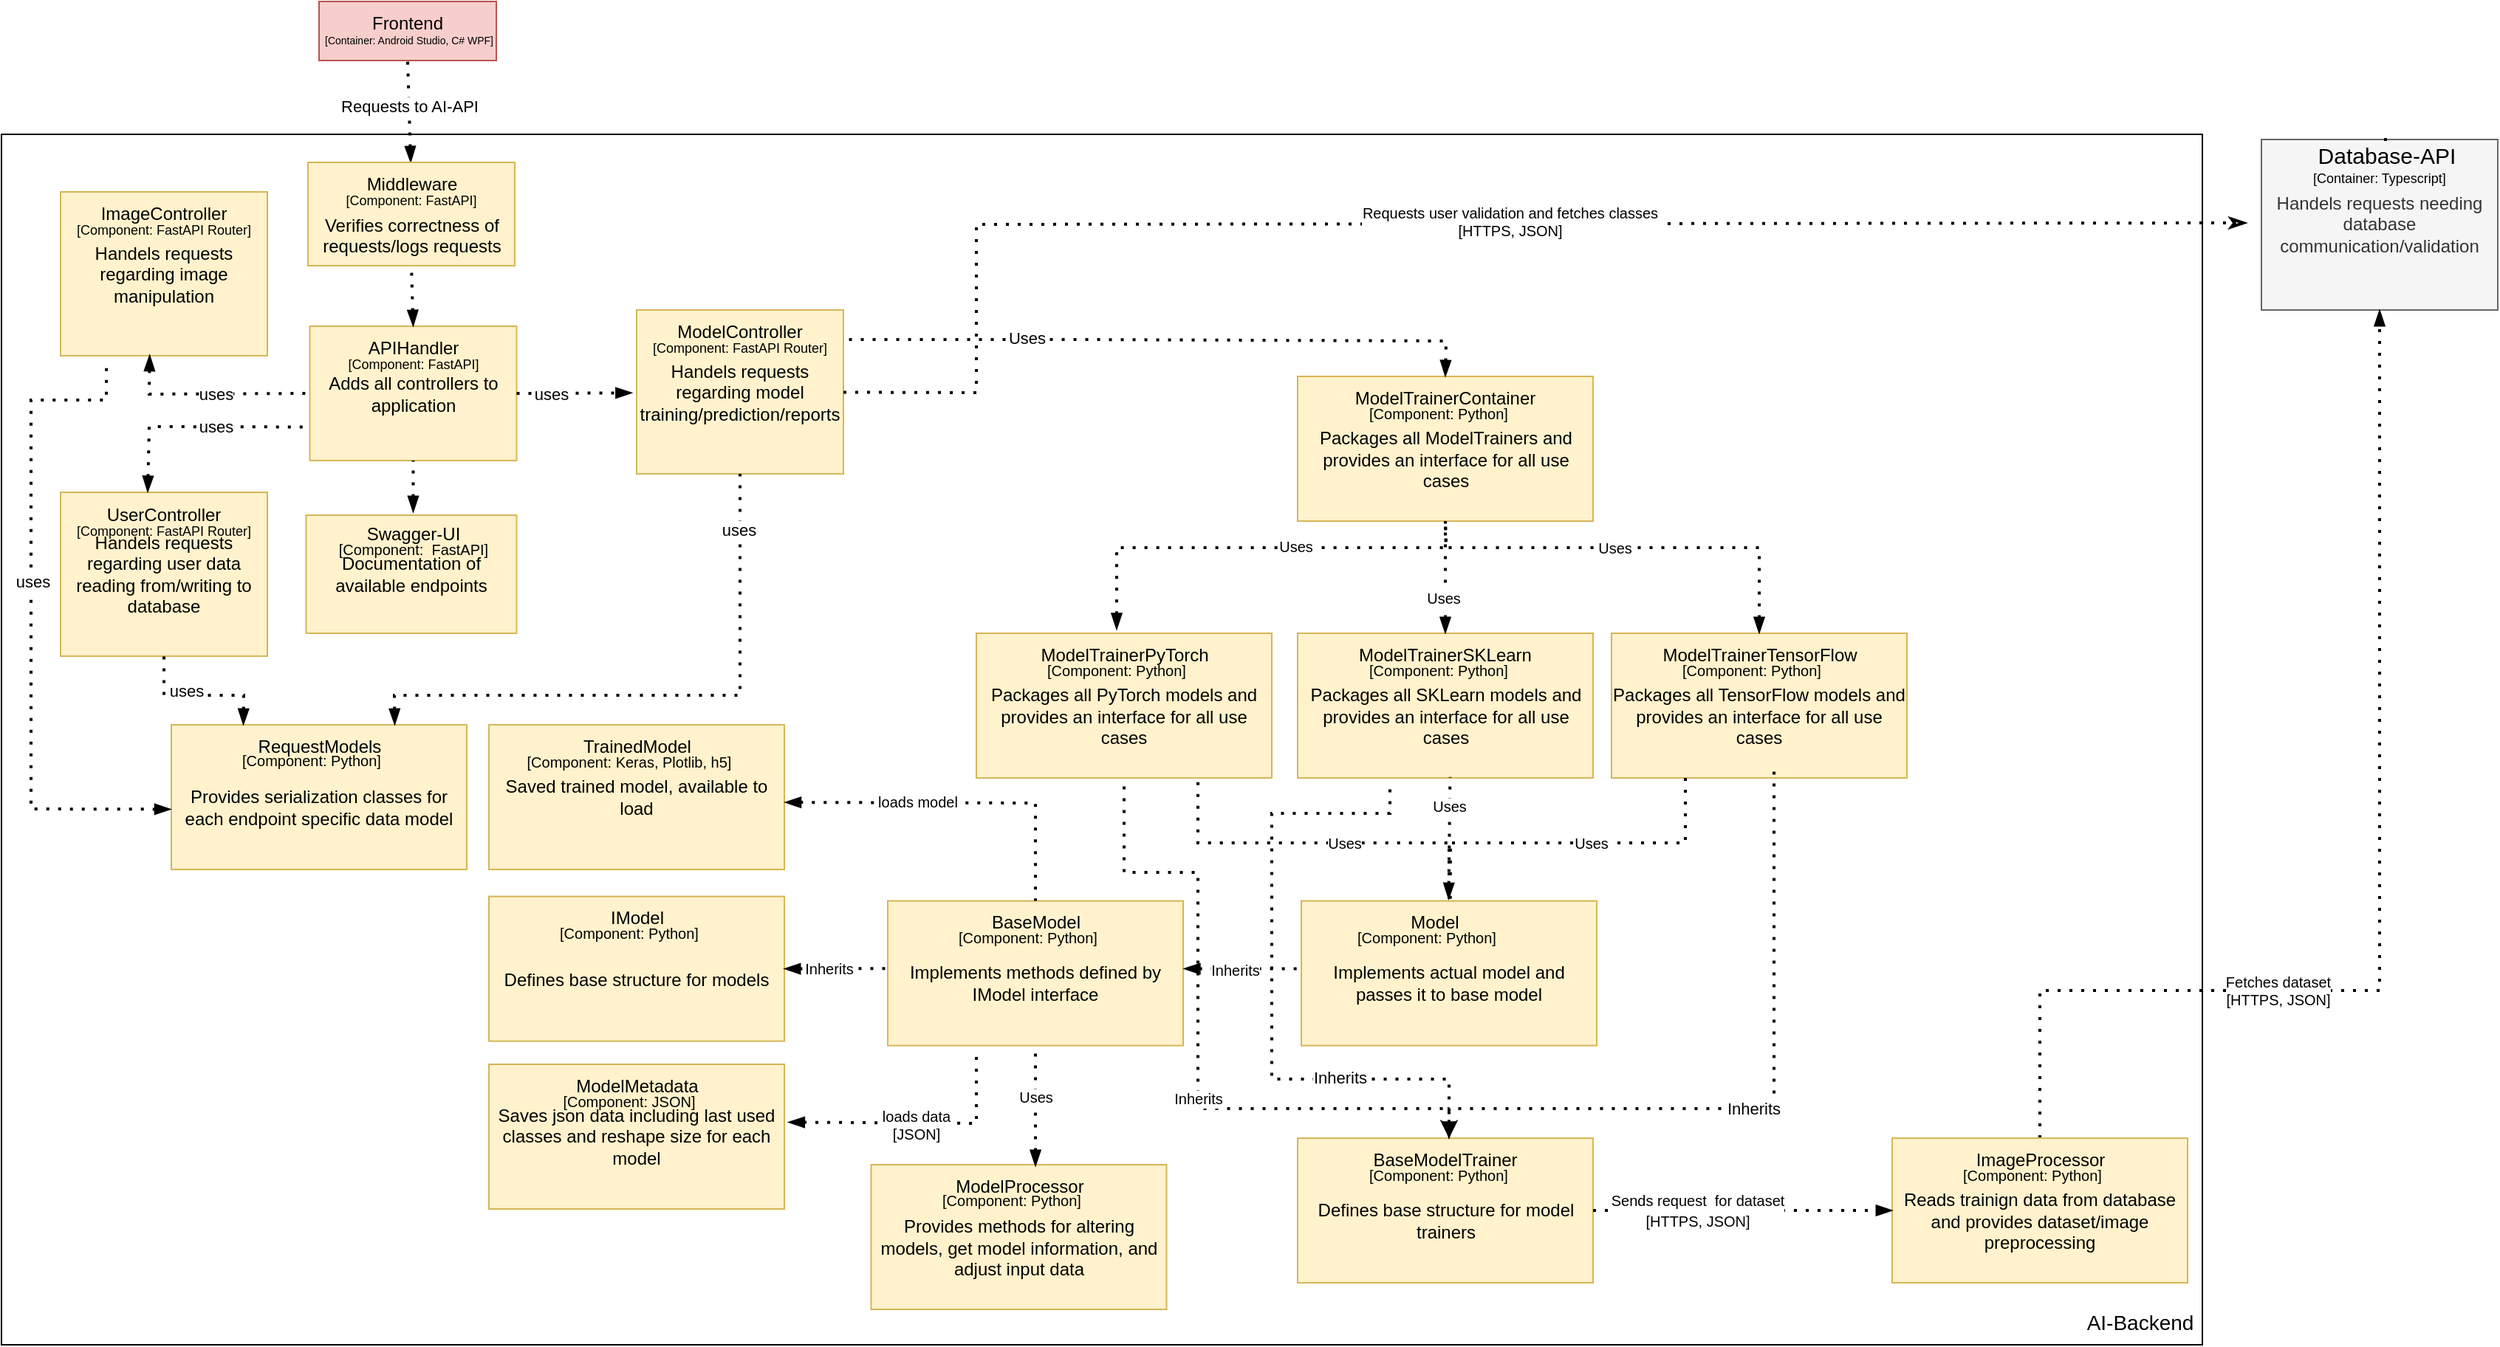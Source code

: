 <mxfile version="15.8.4" type="device"><diagram name="Page-1" id="r2_2YA5K_IkCOgmWWGXc"><mxGraphModel dx="2426" dy="1486" grid="1" gridSize="10" guides="1" tooltips="1" connect="1" arrows="1" fold="1" page="1" pageScale="1" pageWidth="1169" pageHeight="827" math="0" shadow="0"><root><mxCell id="0"/><mxCell id="1" parent="0"/><mxCell id="QSA1xeKCVDy9QSCWdvXV-1" value="" style="rounded=0;whiteSpace=wrap;html=1;" parent="1" vertex="1"><mxGeometry x="20" y="140" width="1490" height="820" as="geometry"/></mxCell><mxCell id="QSA1xeKCVDy9QSCWdvXV-5" value="" style="rounded=0;whiteSpace=wrap;html=1;fillColor=#f8cecc;strokeColor=#b85450;" parent="1" vertex="1"><mxGeometry x="235" y="50" width="120" height="40" as="geometry"/></mxCell><mxCell id="QSA1xeKCVDy9QSCWdvXV-6" value="Frontend" style="text;html=1;align=center;verticalAlign=middle;whiteSpace=wrap;rounded=0;" parent="1" vertex="1"><mxGeometry x="255" y="50" width="80" height="30" as="geometry"/></mxCell><mxCell id="QSA1xeKCVDy9QSCWdvXV-7" value="&lt;font style=&quot;font-size: 7px;&quot;&gt;[Container: Android Studio, C# WPF]&lt;/font&gt;" style="text;html=1;align=center;verticalAlign=middle;whiteSpace=wrap;rounded=0;" parent="1" vertex="1"><mxGeometry x="236.25" y="70" width="120" height="10" as="geometry"/></mxCell><mxCell id="QSA1xeKCVDy9QSCWdvXV-8" value="" style="endArrow=none;dashed=1;html=1;dashPattern=1 3;strokeWidth=2;rounded=0;entryX=0.5;entryY=1;entryDx=0;entryDy=0;startArrow=blockThin;startFill=1;" parent="1" source="QSA1xeKCVDy9QSCWdvXV-15" target="QSA1xeKCVDy9QSCWdvXV-5" edge="1"><mxGeometry width="50" height="50" relative="1" as="geometry"><mxPoint x="117.5" y="350" as="sourcePoint"/><mxPoint x="227.5" y="100" as="targetPoint"/></mxGeometry></mxCell><mxCell id="QSA1xeKCVDy9QSCWdvXV-9" value="Requests to AI-API" style="edgeLabel;html=1;align=center;verticalAlign=middle;resizable=0;points=[];" parent="QSA1xeKCVDy9QSCWdvXV-8" vertex="1" connectable="0"><mxGeometry x="0.098" relative="1" as="geometry"><mxPoint as="offset"/></mxGeometry></mxCell><mxCell id="QSA1xeKCVDy9QSCWdvXV-14" value="&lt;div&gt;&lt;br&gt;&lt;/div&gt;&lt;div&gt;&lt;br&gt;&lt;/div&gt;Verifies correctness of requests/logs requests" style="rounded=0;whiteSpace=wrap;html=1;fillColor=#fff2cc;strokeColor=#d6b656;" parent="1" vertex="1"><mxGeometry x="227.5" y="159" width="140" height="70" as="geometry"/></mxCell><mxCell id="QSA1xeKCVDy9QSCWdvXV-15" value="Middleware" style="text;html=1;align=center;verticalAlign=middle;whiteSpace=wrap;rounded=0;" parent="1" vertex="1"><mxGeometry x="257.5" y="159" width="80" height="30" as="geometry"/></mxCell><mxCell id="QSA1xeKCVDy9QSCWdvXV-16" value="&lt;font style=&quot;font-size: 9px;&quot;&gt;[Component: FastAPI]&lt;/font&gt;" style="text;html=1;align=center;verticalAlign=middle;whiteSpace=wrap;rounded=0;" parent="1" vertex="1"><mxGeometry x="225" y="179" width="145" height="10" as="geometry"/></mxCell><mxCell id="QSA1xeKCVDy9QSCWdvXV-18" value="Handels requests regarding model training/prediction/reports" style="rounded=0;whiteSpace=wrap;html=1;fillColor=#fff2cc;strokeColor=#d6b656;" parent="1" vertex="1"><mxGeometry x="450" y="259" width="140" height="111" as="geometry"/></mxCell><mxCell id="QSA1xeKCVDy9QSCWdvXV-19" value="ModelController" style="text;html=1;align=center;verticalAlign=middle;whiteSpace=wrap;rounded=0;" parent="1" vertex="1"><mxGeometry x="470" y="259" width="100" height="30" as="geometry"/></mxCell><mxCell id="QSA1xeKCVDy9QSCWdvXV-20" value="&lt;font style=&quot;font-size: 9px&quot;&gt;[Component: FastAPI Router]&lt;/font&gt;" style="text;html=1;align=center;verticalAlign=middle;whiteSpace=wrap;rounded=0;" parent="1" vertex="1"><mxGeometry x="450" y="279" width="140" height="10" as="geometry"/></mxCell><mxCell id="Sj3StyJWSgLQKbSiBl0F-6" value="&lt;div&gt;&lt;/div&gt;&lt;div&gt;&lt;br&gt;&lt;/div&gt;&lt;div&gt;Packages all ModelTrainers and provides an interface for all use cases&lt;/div&gt;" style="rounded=0;whiteSpace=wrap;html=1;fillColor=#fff2cc;strokeColor=#d6b656;" parent="1" vertex="1"><mxGeometry x="897.5" y="304" width="200" height="98" as="geometry"/></mxCell><mxCell id="Sj3StyJWSgLQKbSiBl0F-7" value="ModelTrainerContainer" style="text;html=1;align=center;verticalAlign=middle;whiteSpace=wrap;rounded=0;" parent="1" vertex="1"><mxGeometry x="946.25" y="304" width="102.5" height="30" as="geometry"/></mxCell><mxCell id="Sj3StyJWSgLQKbSiBl0F-8" value="&lt;font style=&quot;font-size: 10px;&quot;&gt;[Component: Python]&lt;/font&gt;" style="text;html=1;align=center;verticalAlign=middle;whiteSpace=wrap;rounded=0;" parent="1" vertex="1"><mxGeometry x="917.5" y="324" width="150" height="10" as="geometry"/></mxCell><mxCell id="Sj3StyJWSgLQKbSiBl0F-9" value="" style="endArrow=none;dashed=1;html=1;dashPattern=1 3;strokeWidth=2;rounded=0;entryX=1;entryY=0;entryDx=0;entryDy=0;exitX=0.5;exitY=0;exitDx=0;exitDy=0;endFill=0;startArrow=blockThin;startFill=1;" parent="1" source="Sj3StyJWSgLQKbSiBl0F-7" target="QSA1xeKCVDy9QSCWdvXV-20" edge="1"><mxGeometry width="50" height="50" relative="1" as="geometry"><mxPoint x="610" y="389" as="sourcePoint"/><mxPoint x="660" y="339" as="targetPoint"/><Array as="points"><mxPoint x="998" y="280"/><mxPoint x="749" y="279"/></Array></mxGeometry></mxCell><mxCell id="Sj3StyJWSgLQKbSiBl0F-53" value="Uses" style="edgeLabel;html=1;align=center;verticalAlign=middle;resizable=0;points=[];" parent="Sj3StyJWSgLQKbSiBl0F-9" vertex="1" connectable="0"><mxGeometry x="0.426" y="-1" relative="1" as="geometry"><mxPoint as="offset"/></mxGeometry></mxCell><mxCell id="Sj3StyJWSgLQKbSiBl0F-13" value="Documentation of available endpoints" style="rounded=0;whiteSpace=wrap;html=1;fillColor=#fff2cc;strokeColor=#d6b656;" parent="1" vertex="1"><mxGeometry x="226.25" y="398" width="142.5" height="80" as="geometry"/></mxCell><mxCell id="Sj3StyJWSgLQKbSiBl0F-14" value="Swagger-UI" style="text;html=1;align=center;verticalAlign=middle;whiteSpace=wrap;rounded=0;" parent="1" vertex="1"><mxGeometry x="253.75" y="396" width="90" height="30" as="geometry"/></mxCell><mxCell id="Sj3StyJWSgLQKbSiBl0F-15" value="&lt;font style=&quot;font-size: 10px;&quot;&gt;[Component:&amp;nbsp; FastAPI]&lt;/font&gt;" style="text;html=1;align=center;verticalAlign=middle;whiteSpace=wrap;rounded=0;" parent="1" vertex="1"><mxGeometry x="228.75" y="416" width="140" height="10" as="geometry"/></mxCell><mxCell id="Sj3StyJWSgLQKbSiBl0F-16" value="" style="endArrow=none;dashed=1;html=1;dashPattern=1 3;strokeWidth=2;rounded=0;entryX=0.5;entryY=1;entryDx=0;entryDy=0;exitX=0.5;exitY=0;exitDx=0;exitDy=0;" parent="1" edge="1"><mxGeometry width="50" height="50" relative="1" as="geometry"><mxPoint x="801.25" y="427" as="sourcePoint"/><mxPoint x="801.25" y="427" as="targetPoint"/></mxGeometry></mxCell><mxCell id="Sj3StyJWSgLQKbSiBl0F-23" value="&lt;div&gt;&lt;/div&gt;&lt;div&gt;&lt;br&gt;&lt;/div&gt;&lt;div&gt;Defines base structure for models&lt;/div&gt;" style="rounded=0;whiteSpace=wrap;html=1;fillColor=#fff2cc;strokeColor=#d6b656;" parent="1" vertex="1"><mxGeometry x="350" y="656.3" width="200" height="98" as="geometry"/></mxCell><mxCell id="Sj3StyJWSgLQKbSiBl0F-24" value="IModel" style="text;html=1;align=center;verticalAlign=middle;whiteSpace=wrap;rounded=0;" parent="1" vertex="1"><mxGeometry x="398.75" y="656.3" width="102.5" height="30" as="geometry"/></mxCell><mxCell id="Sj3StyJWSgLQKbSiBl0F-25" value="&lt;font style=&quot;font-size: 10px;&quot;&gt;[Component: Python]&lt;/font&gt;" style="text;html=1;align=center;verticalAlign=middle;whiteSpace=wrap;rounded=0;" parent="1" vertex="1"><mxGeometry x="370" y="676.3" width="150" height="10" as="geometry"/></mxCell><mxCell id="Sj3StyJWSgLQKbSiBl0F-57" value="&lt;span style=&quot;font-size: 14px;&quot;&gt;AI-Backend&lt;/span&gt;" style="text;html=1;align=center;verticalAlign=middle;whiteSpace=wrap;rounded=0;" parent="1" vertex="1"><mxGeometry x="1410" y="930" width="116.25" height="30" as="geometry"/></mxCell><mxCell id="ECGgKfP7OLH23Jr28ubj-8" value="Handels requests needing database communication/validation" style="rounded=0;whiteSpace=wrap;html=1;fillColor=#f5f5f5;fontColor=#333333;strokeColor=#666666;align=center;" parent="1" vertex="1"><mxGeometry x="1550" y="143.5" width="160" height="115.5" as="geometry"/></mxCell><mxCell id="ECGgKfP7OLH23Jr28ubj-9" value="&lt;font style=&quot;font-size: 15px;&quot;&gt;Database-API&lt;/font&gt;" style="text;html=1;align=center;verticalAlign=middle;whiteSpace=wrap;rounded=0;" parent="1" vertex="1"><mxGeometry x="1580" y="143.5" width="110" height="20" as="geometry"/></mxCell><mxCell id="ECGgKfP7OLH23Jr28ubj-10" value="&lt;font style=&quot;font-size: 9px;&quot;&gt;[Container: Typescript]&lt;/font&gt;" style="text;html=1;align=center;verticalAlign=middle;whiteSpace=wrap;rounded=0;" parent="1" vertex="1"><mxGeometry x="1580" y="163.5" width="100" height="10" as="geometry"/></mxCell><mxCell id="ECGgKfP7OLH23Jr28ubj-11" value="" style="endArrow=none;dashed=1;html=1;dashPattern=1 3;strokeWidth=2;rounded=0;exitX=0.5;exitY=0;exitDx=0;exitDy=0;" parent="1" source="ECGgKfP7OLH23Jr28ubj-9" edge="1"><mxGeometry width="50" height="50" relative="1" as="geometry"><mxPoint x="1600" y="183.5" as="sourcePoint"/><mxPoint x="1630" y="143.5" as="targetPoint"/></mxGeometry></mxCell><mxCell id="ECGgKfP7OLH23Jr28ubj-15" value="" style="endArrow=classicThin;dashed=1;html=1;dashPattern=1 3;strokeWidth=2;rounded=0;fontSize=7;endFill=0;" parent="1" source="QSA1xeKCVDy9QSCWdvXV-18" edge="1"><mxGeometry width="50" height="50" relative="1" as="geometry"><mxPoint x="780" y="410" as="sourcePoint"/><mxPoint x="1540" y="200" as="targetPoint"/><Array as="points"><mxPoint x="680" y="315"/><mxPoint x="680" y="201"/></Array></mxGeometry></mxCell><mxCell id="ECGgKfP7OLH23Jr28ubj-16" value="&lt;font style=&quot;font-size: 10px;&quot;&gt;Requests user validation and fetches classes&lt;br&gt;[HTTPS, JSON]&lt;/font&gt;" style="edgeLabel;html=1;align=center;verticalAlign=middle;resizable=0;points=[];fontSize=7;" parent="ECGgKfP7OLH23Jr28ubj-15" vertex="1" connectable="0"><mxGeometry x="0.062" y="2" relative="1" as="geometry"><mxPoint as="offset"/></mxGeometry></mxCell><mxCell id="ECGgKfP7OLH23Jr28ubj-19" value="&lt;div&gt;&lt;/div&gt;&lt;div&gt;&lt;br&gt;&lt;/div&gt;&lt;div&gt;Defines base structure for model trainers&lt;/div&gt;" style="rounded=0;whiteSpace=wrap;html=1;fillColor=#fff2cc;strokeColor=#d6b656;" parent="1" vertex="1"><mxGeometry x="897.5" y="820" width="200" height="98" as="geometry"/></mxCell><mxCell id="ECGgKfP7OLH23Jr28ubj-20" value="BaseModelTrainer" style="text;html=1;align=center;verticalAlign=middle;whiteSpace=wrap;rounded=0;" parent="1" vertex="1"><mxGeometry x="946.25" y="820" width="102.5" height="30" as="geometry"/></mxCell><mxCell id="ECGgKfP7OLH23Jr28ubj-21" value="&lt;font style=&quot;font-size: 10px;&quot;&gt;[Component: Python]&lt;/font&gt;" style="text;html=1;align=center;verticalAlign=middle;whiteSpace=wrap;rounded=0;" parent="1" vertex="1"><mxGeometry x="917.5" y="840" width="150" height="10" as="geometry"/></mxCell><mxCell id="ECGgKfP7OLH23Jr28ubj-22" value="&lt;div&gt;&lt;/div&gt;&lt;div&gt;&lt;br&gt;&lt;/div&gt;&lt;div&gt;Packages all PyTorch models and provides an interface for all use cases&lt;/div&gt;" style="rounded=0;whiteSpace=wrap;html=1;fillColor=#fff2cc;strokeColor=#d6b656;" parent="1" vertex="1"><mxGeometry x="680" y="478" width="200" height="98" as="geometry"/></mxCell><mxCell id="ECGgKfP7OLH23Jr28ubj-23" value="ModelTrainerPyTorch" style="text;html=1;align=center;verticalAlign=middle;whiteSpace=wrap;rounded=0;" parent="1" vertex="1"><mxGeometry x="728.75" y="478" width="102.5" height="30" as="geometry"/></mxCell><mxCell id="ECGgKfP7OLH23Jr28ubj-24" value="&lt;font style=&quot;font-size: 10px;&quot;&gt;[Component: Python]&lt;/font&gt;" style="text;html=1;align=center;verticalAlign=middle;whiteSpace=wrap;rounded=0;" parent="1" vertex="1"><mxGeometry x="700" y="498" width="150" height="10" as="geometry"/></mxCell><mxCell id="ECGgKfP7OLH23Jr28ubj-25" value="&lt;div&gt;&lt;/div&gt;&lt;div&gt;&lt;br&gt;&lt;/div&gt;&lt;div&gt;Packages all SKLearn models and provides an interface for all use cases&lt;/div&gt;" style="rounded=0;whiteSpace=wrap;html=1;fillColor=#fff2cc;strokeColor=#d6b656;" parent="1" vertex="1"><mxGeometry x="897.5" y="478" width="200" height="98" as="geometry"/></mxCell><mxCell id="ECGgKfP7OLH23Jr28ubj-26" value="ModelTrainerSKLearn" style="text;html=1;align=center;verticalAlign=middle;whiteSpace=wrap;rounded=0;" parent="1" vertex="1"><mxGeometry x="946.25" y="478" width="102.5" height="30" as="geometry"/></mxCell><mxCell id="ECGgKfP7OLH23Jr28ubj-27" value="&lt;font style=&quot;font-size: 10px;&quot;&gt;[Component: Python]&lt;/font&gt;" style="text;html=1;align=center;verticalAlign=middle;whiteSpace=wrap;rounded=0;" parent="1" vertex="1"><mxGeometry x="917.5" y="498" width="150" height="10" as="geometry"/></mxCell><mxCell id="ECGgKfP7OLH23Jr28ubj-28" value="&lt;div&gt;&lt;/div&gt;&lt;div&gt;&lt;br&gt;&lt;/div&gt;&lt;div&gt;Packages all TensorFlow models and provides an interface for all use cases&lt;/div&gt;" style="rounded=0;whiteSpace=wrap;html=1;fillColor=#fff2cc;strokeColor=#d6b656;" parent="1" vertex="1"><mxGeometry x="1110" y="478" width="200" height="98" as="geometry"/></mxCell><mxCell id="ECGgKfP7OLH23Jr28ubj-29" value="ModelTrainerTensorFlow" style="text;html=1;align=center;verticalAlign=middle;whiteSpace=wrap;rounded=0;" parent="1" vertex="1"><mxGeometry x="1158.75" y="478" width="102.5" height="30" as="geometry"/></mxCell><mxCell id="ECGgKfP7OLH23Jr28ubj-30" value="&lt;font style=&quot;font-size: 10px;&quot;&gt;[Component: Python]&lt;/font&gt;" style="text;html=1;align=center;verticalAlign=middle;whiteSpace=wrap;rounded=0;" parent="1" vertex="1"><mxGeometry x="1130" y="498" width="150" height="10" as="geometry"/></mxCell><mxCell id="ECGgKfP7OLH23Jr28ubj-31" value="" style="endArrow=none;dashed=1;html=1;dashPattern=1 3;strokeWidth=2;rounded=0;fontSize=7;exitX=0.451;exitY=-0.086;exitDx=0;exitDy=0;exitPerimeter=0;entryX=0.5;entryY=1;entryDx=0;entryDy=0;startArrow=blockThin;startFill=1;" parent="1" source="ECGgKfP7OLH23Jr28ubj-23" target="Sj3StyJWSgLQKbSiBl0F-6" edge="1"><mxGeometry width="50" height="50" relative="1" as="geometry"><mxPoint x="930" y="530" as="sourcePoint"/><mxPoint x="1000" y="420" as="targetPoint"/><Array as="points"><mxPoint x="775" y="420"/><mxPoint x="998" y="420"/></Array></mxGeometry></mxCell><mxCell id="ECGgKfP7OLH23Jr28ubj-34" value="&lt;font style=&quot;font-size: 10px;&quot;&gt;Uses&lt;/font&gt;" style="edgeLabel;html=1;align=center;verticalAlign=middle;resizable=0;points=[];fontSize=7;" parent="ECGgKfP7OLH23Jr28ubj-31" vertex="1" connectable="0"><mxGeometry x="0.19" y="1" relative="1" as="geometry"><mxPoint as="offset"/></mxGeometry></mxCell><mxCell id="ECGgKfP7OLH23Jr28ubj-32" value="" style="endArrow=none;dashed=1;html=1;dashPattern=1 3;strokeWidth=2;rounded=0;fontSize=7;exitX=0.5;exitY=0;exitDx=0;exitDy=0;entryX=0.5;entryY=1;entryDx=0;entryDy=0;startArrow=blockThin;startFill=1;" parent="1" source="ECGgKfP7OLH23Jr28ubj-29" target="Sj3StyJWSgLQKbSiBl0F-6" edge="1"><mxGeometry width="50" height="50" relative="1" as="geometry"><mxPoint x="784.977" y="485.42" as="sourcePoint"/><mxPoint x="1007.5" y="412" as="targetPoint"/><Array as="points"><mxPoint x="1210" y="420"/><mxPoint x="998" y="420"/></Array></mxGeometry></mxCell><mxCell id="ECGgKfP7OLH23Jr28ubj-36" value="&lt;font style=&quot;font-size: 10px;&quot;&gt;Uses&lt;/font&gt;" style="edgeLabel;html=1;align=center;verticalAlign=middle;resizable=0;points=[];fontSize=7;" parent="ECGgKfP7OLH23Jr28ubj-32" vertex="1" connectable="0"><mxGeometry x="0.088" relative="1" as="geometry"><mxPoint as="offset"/></mxGeometry></mxCell><mxCell id="ECGgKfP7OLH23Jr28ubj-33" value="" style="endArrow=none;dashed=1;html=1;dashPattern=1 3;strokeWidth=2;rounded=0;fontSize=7;entryX=0.5;entryY=1;entryDx=0;entryDy=0;exitX=0.5;exitY=0;exitDx=0;exitDy=0;startArrow=blockThin;startFill=1;" parent="1" source="ECGgKfP7OLH23Jr28ubj-26" target="Sj3StyJWSgLQKbSiBl0F-6" edge="1"><mxGeometry width="50" height="50" relative="1" as="geometry"><mxPoint x="1000" y="470" as="sourcePoint"/><mxPoint x="990" y="470" as="targetPoint"/></mxGeometry></mxCell><mxCell id="ECGgKfP7OLH23Jr28ubj-35" value="&lt;font style=&quot;font-size: 10px;&quot;&gt;Uses&lt;/font&gt;" style="edgeLabel;html=1;align=center;verticalAlign=middle;resizable=0;points=[];fontSize=7;" parent="ECGgKfP7OLH23Jr28ubj-33" vertex="1" connectable="0"><mxGeometry x="-0.356" y="2" relative="1" as="geometry"><mxPoint as="offset"/></mxGeometry></mxCell><mxCell id="ECGgKfP7OLH23Jr28ubj-37" value="" style="endArrow=none;dashed=1;html=1;dashPattern=1 3;strokeWidth=2;rounded=0;fontSize=7;startArrow=blockThin;startFill=1;" parent="1" edge="1"><mxGeometry width="50" height="50" relative="1" as="geometry"><mxPoint x="1000" y="820" as="sourcePoint"/><mxPoint x="960" y="580" as="targetPoint"/><Array as="points"><mxPoint x="1000" y="780"/><mxPoint x="880" y="780"/><mxPoint x="880" y="600"/><mxPoint x="960" y="600"/></Array></mxGeometry></mxCell><mxCell id="4DnlxFzH1yF6-VNK8ydj-35" value="Inherits" style="edgeLabel;html=1;align=center;verticalAlign=middle;resizable=0;points=[];" vertex="1" connectable="0" parent="ECGgKfP7OLH23Jr28ubj-37"><mxGeometry x="-0.482" y="-1" relative="1" as="geometry"><mxPoint as="offset"/></mxGeometry></mxCell><mxCell id="ECGgKfP7OLH23Jr28ubj-38" value="" style="endArrow=none;dashed=1;html=1;dashPattern=1 3;strokeWidth=2;rounded=0;fontSize=7;startArrow=blockThin;startFill=1;" parent="1" edge="1"><mxGeometry width="50" height="50" relative="1" as="geometry"><mxPoint x="1000" y="820" as="sourcePoint"/><mxPoint x="1220" y="570" as="targetPoint"/><Array as="points"><mxPoint x="1000" y="800"/><mxPoint x="1220" y="800"/></Array></mxGeometry></mxCell><mxCell id="ECGgKfP7OLH23Jr28ubj-40" value="&lt;font style=&quot;font-size: 11px&quot;&gt;Inherits&lt;/font&gt;" style="edgeLabel;html=1;align=center;verticalAlign=middle;resizable=0;points=[];fontSize=7;" parent="ECGgKfP7OLH23Jr28ubj-38" vertex="1" connectable="0"><mxGeometry x="-0.04" relative="1" as="geometry"><mxPoint as="offset"/></mxGeometry></mxCell><mxCell id="ECGgKfP7OLH23Jr28ubj-39" value="" style="endArrow=none;dashed=1;html=1;dashPattern=1 3;strokeWidth=2;rounded=0;fontSize=7;entryX=0.5;entryY=1;entryDx=0;entryDy=0;endFill=0;startArrow=classic;startFill=0;" parent="1" target="ECGgKfP7OLH23Jr28ubj-22" edge="1"><mxGeometry width="50" height="50" relative="1" as="geometry"><mxPoint x="1000" y="820" as="sourcePoint"/><mxPoint x="935.6" y="576" as="targetPoint"/><Array as="points"><mxPoint x="1000" y="800"/><mxPoint x="830" y="800"/><mxPoint x="830" y="640"/><mxPoint x="780" y="640"/></Array></mxGeometry></mxCell><mxCell id="ECGgKfP7OLH23Jr28ubj-41" value="&lt;font style=&quot;font-size: 10px;&quot;&gt;Inherits&lt;/font&gt;" style="edgeLabel;html=1;align=center;verticalAlign=middle;resizable=0;points=[];fontSize=7;" parent="ECGgKfP7OLH23Jr28ubj-39" vertex="1" connectable="0"><mxGeometry x="-0.036" relative="1" as="geometry"><mxPoint y="26" as="offset"/></mxGeometry></mxCell><mxCell id="ECGgKfP7OLH23Jr28ubj-43" value="" style="endArrow=blockThin;dashed=1;html=1;dashPattern=1 3;strokeWidth=2;rounded=0;fontSize=7;entryX=0.5;entryY=1;entryDx=0;entryDy=0;exitX=0.5;exitY=0;exitDx=0;exitDy=0;endFill=1;" parent="1" source="ECGgKfP7OLH23Jr28ubj-46" target="ECGgKfP7OLH23Jr28ubj-8" edge="1"><mxGeometry width="50" height="50" relative="1" as="geometry"><mxPoint x="1430" y="730" as="sourcePoint"/><mxPoint x="1360" y="280" as="targetPoint"/><Array as="points"><mxPoint x="1400" y="720"/><mxPoint x="1630" y="720"/><mxPoint x="1630" y="620"/></Array></mxGeometry></mxCell><mxCell id="ECGgKfP7OLH23Jr28ubj-83" value="&lt;font style=&quot;font-size: 10px;&quot;&gt;Fetches dataset&lt;br&gt;[HTTPS, JSON]&lt;/font&gt;" style="edgeLabel;html=1;align=center;verticalAlign=middle;resizable=0;points=[];fontSize=7;" parent="ECGgKfP7OLH23Jr28ubj-43" vertex="1" connectable="0"><mxGeometry x="-0.34" relative="1" as="geometry"><mxPoint as="offset"/></mxGeometry></mxCell><mxCell id="ECGgKfP7OLH23Jr28ubj-45" value="&lt;div&gt;&lt;/div&gt;&lt;div&gt;&lt;br&gt;&lt;/div&gt;&lt;div&gt;Reads trainign data from database and provides dataset/image preprocessing&lt;/div&gt;" style="rounded=0;whiteSpace=wrap;html=1;fillColor=#fff2cc;strokeColor=#d6b656;" parent="1" vertex="1"><mxGeometry x="1300" y="820" width="200" height="98" as="geometry"/></mxCell><mxCell id="ECGgKfP7OLH23Jr28ubj-46" value="ImageProcessor" style="text;html=1;align=center;verticalAlign=middle;whiteSpace=wrap;rounded=0;" parent="1" vertex="1"><mxGeometry x="1348.75" y="820" width="102.5" height="30" as="geometry"/></mxCell><mxCell id="ECGgKfP7OLH23Jr28ubj-47" value="&lt;font style=&quot;font-size: 10px;&quot;&gt;[Component: Python]&lt;/font&gt;" style="text;html=1;align=center;verticalAlign=middle;whiteSpace=wrap;rounded=0;" parent="1" vertex="1"><mxGeometry x="1320" y="840" width="150" height="10" as="geometry"/></mxCell><mxCell id="ECGgKfP7OLH23Jr28ubj-48" value="" style="endArrow=blockThin;dashed=1;html=1;dashPattern=1 3;strokeWidth=2;rounded=0;fontSize=7;exitX=1;exitY=0.5;exitDx=0;exitDy=0;endFill=1;" parent="1" source="ECGgKfP7OLH23Jr28ubj-19" target="ECGgKfP7OLH23Jr28ubj-45" edge="1"><mxGeometry width="50" height="50" relative="1" as="geometry"><mxPoint x="1100" y="840" as="sourcePoint"/><mxPoint x="1150" y="790" as="targetPoint"/></mxGeometry></mxCell><mxCell id="ECGgKfP7OLH23Jr28ubj-49" value="&lt;font style=&quot;font-size: 10px&quot;&gt;&lt;br&gt;&lt;/font&gt;" style="edgeLabel;html=1;align=center;verticalAlign=middle;resizable=0;points=[];fontSize=7;" parent="ECGgKfP7OLH23Jr28ubj-48" vertex="1" connectable="0"><mxGeometry x="0.27" y="1" relative="1" as="geometry"><mxPoint as="offset"/></mxGeometry></mxCell><mxCell id="4DnlxFzH1yF6-VNK8ydj-36" value="&lt;span style=&quot;font-size: 10px&quot;&gt;Sends request&amp;nbsp; for dataset&lt;/span&gt;&lt;br style=&quot;font-size: 10px&quot;&gt;&lt;span style=&quot;font-size: 10px&quot;&gt;[HTTPS, JSON]&lt;/span&gt;" style="edgeLabel;html=1;align=center;verticalAlign=middle;resizable=0;points=[];fontSize=11;" vertex="1" connectable="0" parent="ECGgKfP7OLH23Jr28ubj-48"><mxGeometry x="-0.31" relative="1" as="geometry"><mxPoint as="offset"/></mxGeometry></mxCell><mxCell id="ECGgKfP7OLH23Jr28ubj-50" value="&lt;div&gt;&lt;/div&gt;&lt;div&gt;&lt;br&gt;&lt;/div&gt;&lt;div&gt;Implements methods defined by IModel interface&lt;/div&gt;" style="rounded=0;whiteSpace=wrap;html=1;fillColor=#fff2cc;strokeColor=#d6b656;" parent="1" vertex="1"><mxGeometry x="620.0" y="659.3" width="200" height="98" as="geometry"/></mxCell><mxCell id="ECGgKfP7OLH23Jr28ubj-51" value="BaseModel" style="text;html=1;align=center;verticalAlign=middle;whiteSpace=wrap;rounded=0;" parent="1" vertex="1"><mxGeometry x="668.75" y="659.3" width="102.5" height="30" as="geometry"/></mxCell><mxCell id="ECGgKfP7OLH23Jr28ubj-52" value="&lt;font style=&quot;font-size: 10px;&quot;&gt;[Component: Python]&lt;/font&gt;" style="text;html=1;align=center;verticalAlign=middle;whiteSpace=wrap;rounded=0;" parent="1" vertex="1"><mxGeometry x="640.0" y="679.3" width="150" height="10" as="geometry"/></mxCell><mxCell id="ECGgKfP7OLH23Jr28ubj-53" value="&lt;div&gt;&lt;/div&gt;&lt;div&gt;&lt;br&gt;&lt;/div&gt;&lt;div&gt;Implements actual model and passes it to base model&lt;/div&gt;" style="rounded=0;whiteSpace=wrap;html=1;fillColor=#fff2cc;strokeColor=#d6b656;" parent="1" vertex="1"><mxGeometry x="900" y="659.3" width="200" height="98" as="geometry"/></mxCell><mxCell id="ECGgKfP7OLH23Jr28ubj-54" value="Model" style="text;html=1;align=center;verticalAlign=middle;whiteSpace=wrap;rounded=0;" parent="1" vertex="1"><mxGeometry x="938.75" y="659.3" width="102.5" height="30" as="geometry"/></mxCell><mxCell id="ECGgKfP7OLH23Jr28ubj-55" value="&lt;font style=&quot;font-size: 10px;&quot;&gt;[Component: Python]&lt;/font&gt;" style="text;html=1;align=center;verticalAlign=middle;whiteSpace=wrap;rounded=0;" parent="1" vertex="1"><mxGeometry x="910" y="679.3" width="150" height="10" as="geometry"/></mxCell><mxCell id="ECGgKfP7OLH23Jr28ubj-56" value="" style="endArrow=none;dashed=1;html=1;dashPattern=1 3;strokeWidth=2;rounded=0;fontSize=7;entryX=0.25;entryY=1;entryDx=0;entryDy=0;exitX=0.598;exitY=-0.044;exitDx=0;exitDy=0;exitPerimeter=0;" parent="1" source="ECGgKfP7OLH23Jr28ubj-54" target="ECGgKfP7OLH23Jr28ubj-28" edge="1"><mxGeometry width="50" height="50" relative="1" as="geometry"><mxPoint x="1090" y="670" as="sourcePoint"/><mxPoint x="1140" y="620" as="targetPoint"/><Array as="points"><mxPoint x="1000" y="620"/><mxPoint x="1160" y="620"/></Array></mxGeometry></mxCell><mxCell id="ECGgKfP7OLH23Jr28ubj-57" value="&lt;font style=&quot;font-size: 10px;&quot;&gt;Uses&lt;/font&gt;" style="edgeLabel;html=1;align=center;verticalAlign=middle;resizable=0;points=[];fontSize=7;" parent="ECGgKfP7OLH23Jr28ubj-56" vertex="1" connectable="0"><mxGeometry x="0.107" relative="1" as="geometry"><mxPoint as="offset"/></mxGeometry></mxCell><mxCell id="ECGgKfP7OLH23Jr28ubj-58" value="" style="endArrow=none;dashed=1;html=1;dashPattern=1 3;strokeWidth=2;rounded=0;fontSize=7;entryX=0.75;entryY=1;entryDx=0;entryDy=0;exitX=0.606;exitY=-0.048;exitDx=0;exitDy=0;exitPerimeter=0;" parent="1" source="ECGgKfP7OLH23Jr28ubj-54" target="ECGgKfP7OLH23Jr28ubj-22" edge="1"><mxGeometry width="50" height="50" relative="1" as="geometry"><mxPoint x="930" y="680" as="sourcePoint"/><mxPoint x="980" y="630" as="targetPoint"/><Array as="points"><mxPoint x="1001" y="620"/><mxPoint x="830" y="620"/></Array></mxGeometry></mxCell><mxCell id="ECGgKfP7OLH23Jr28ubj-59" value="&lt;font style=&quot;font-size: 10px;&quot;&gt;Uses&lt;/font&gt;" style="edgeLabel;html=1;align=center;verticalAlign=middle;resizable=0;points=[];fontSize=7;" parent="ECGgKfP7OLH23Jr28ubj-58" vertex="1" connectable="0"><mxGeometry x="-0.13" relative="1" as="geometry"><mxPoint as="offset"/></mxGeometry></mxCell><mxCell id="ECGgKfP7OLH23Jr28ubj-60" value="" style="endArrow=none;dashed=1;html=1;dashPattern=1 3;strokeWidth=2;rounded=0;fontSize=7;entryX=0;entryY=0.469;entryDx=0;entryDy=0;exitX=1.003;exitY=0.469;exitDx=0;exitDy=0;exitPerimeter=0;entryPerimeter=0;startArrow=blockThin;startFill=1;" parent="1" source="ECGgKfP7OLH23Jr28ubj-50" target="ECGgKfP7OLH23Jr28ubj-53" edge="1"><mxGeometry width="50" height="50" relative="1" as="geometry"><mxPoint x="820" y="716.3" as="sourcePoint"/><mxPoint x="920" y="696.3" as="targetPoint"/></mxGeometry></mxCell><mxCell id="ECGgKfP7OLH23Jr28ubj-61" value="&lt;font style=&quot;font-size: 10px;&quot;&gt;Inherits&lt;/font&gt;" style="edgeLabel;html=1;align=center;verticalAlign=middle;resizable=0;points=[];fontSize=7;" parent="ECGgKfP7OLH23Jr28ubj-60" vertex="1" connectable="0"><mxGeometry x="-0.134" relative="1" as="geometry"><mxPoint as="offset"/></mxGeometry></mxCell><mxCell id="ECGgKfP7OLH23Jr28ubj-62" value="" style="endArrow=none;dashed=1;html=1;dashPattern=1 3;strokeWidth=2;rounded=0;fontSize=7;entryX=-0.001;entryY=0.467;entryDx=0;entryDy=0;exitX=1;exitY=0.5;exitDx=0;exitDy=0;entryPerimeter=0;startArrow=blockThin;startFill=1;" parent="1" source="Sj3StyJWSgLQKbSiBl0F-23" target="ECGgKfP7OLH23Jr28ubj-50" edge="1"><mxGeometry width="50" height="50" relative="1" as="geometry"><mxPoint x="600.6" y="806.302" as="sourcePoint"/><mxPoint x="680" y="806.302" as="targetPoint"/></mxGeometry></mxCell><mxCell id="ECGgKfP7OLH23Jr28ubj-63" value="&lt;font style=&quot;font-size: 10px;&quot;&gt;Inherits&lt;/font&gt;" style="edgeLabel;html=1;align=center;verticalAlign=middle;resizable=0;points=[];fontSize=7;" parent="ECGgKfP7OLH23Jr28ubj-62" vertex="1" connectable="0"><mxGeometry x="-0.134" relative="1" as="geometry"><mxPoint as="offset"/></mxGeometry></mxCell><mxCell id="ECGgKfP7OLH23Jr28ubj-65" value="" style="endArrow=none;dashed=1;html=1;dashPattern=1 3;strokeWidth=2;rounded=0;fontSize=7;entryX=0.516;entryY=0.994;entryDx=0;entryDy=0;exitX=0.595;exitY=-0.042;exitDx=0;exitDy=0;exitPerimeter=0;entryPerimeter=0;startArrow=blockThin;startFill=1;" parent="1" source="ECGgKfP7OLH23Jr28ubj-54" target="ECGgKfP7OLH23Jr28ubj-25" edge="1"><mxGeometry width="50" height="50" relative="1" as="geometry"><mxPoint x="880" y="650" as="sourcePoint"/><mxPoint x="930" y="600" as="targetPoint"/></mxGeometry></mxCell><mxCell id="ECGgKfP7OLH23Jr28ubj-66" value="&lt;font style=&quot;font-size: 10px;&quot;&gt;Uses&lt;/font&gt;" style="edgeLabel;html=1;align=center;verticalAlign=middle;resizable=0;points=[];fontSize=7;" parent="ECGgKfP7OLH23Jr28ubj-65" vertex="1" connectable="0"><mxGeometry x="0.534" y="1" relative="1" as="geometry"><mxPoint as="offset"/></mxGeometry></mxCell><mxCell id="ECGgKfP7OLH23Jr28ubj-68" value="&lt;div&gt;&lt;/div&gt;&lt;div&gt;&lt;br&gt;&lt;/div&gt;&lt;div&gt;Provides methods for altering models, get model information, and adjust input data&lt;/div&gt;" style="rounded=0;whiteSpace=wrap;html=1;fillColor=#fff2cc;strokeColor=#d6b656;" parent="1" vertex="1"><mxGeometry x="608.75" y="838" width="200" height="98" as="geometry"/></mxCell><mxCell id="ECGgKfP7OLH23Jr28ubj-69" value="ModelProcessor" style="text;html=1;align=center;verticalAlign=middle;whiteSpace=wrap;rounded=0;" parent="1" vertex="1"><mxGeometry x="657.5" y="838" width="102.5" height="30" as="geometry"/></mxCell><mxCell id="ECGgKfP7OLH23Jr28ubj-70" value="&lt;font style=&quot;font-size: 10px;&quot;&gt;[Component: Python]&lt;/font&gt;" style="text;html=1;align=center;verticalAlign=middle;whiteSpace=wrap;rounded=0;" parent="1" vertex="1"><mxGeometry x="628.75" y="855.7" width="150" height="12.3" as="geometry"/></mxCell><mxCell id="ECGgKfP7OLH23Jr28ubj-71" value="" style="endArrow=none;dashed=1;html=1;dashPattern=1 3;strokeWidth=2;rounded=0;fontSize=7;entryX=0.5;entryY=1.036;entryDx=0;entryDy=0;entryPerimeter=0;exitX=0.61;exitY=0.033;exitDx=0;exitDy=0;exitPerimeter=0;startArrow=blockThin;startFill=1;" parent="1" source="ECGgKfP7OLH23Jr28ubj-69" target="ECGgKfP7OLH23Jr28ubj-50" edge="1"><mxGeometry width="50" height="50" relative="1" as="geometry"><mxPoint x="710" y="790" as="sourcePoint"/><mxPoint x="760" y="740" as="targetPoint"/></mxGeometry></mxCell><mxCell id="ECGgKfP7OLH23Jr28ubj-72" value="&lt;font style=&quot;font-size: 10px;&quot;&gt;Uses&lt;/font&gt;" style="edgeLabel;html=1;align=center;verticalAlign=middle;resizable=0;points=[];fontSize=7;" parent="ECGgKfP7OLH23Jr28ubj-71" vertex="1" connectable="0"><mxGeometry x="0.198" relative="1" as="geometry"><mxPoint as="offset"/></mxGeometry></mxCell><mxCell id="ECGgKfP7OLH23Jr28ubj-73" value="&lt;div&gt;&lt;/div&gt;&lt;div&gt;Saved trained model, available to load&lt;/div&gt;" style="rounded=0;whiteSpace=wrap;html=1;fillColor=#fff2cc;strokeColor=#d6b656;" parent="1" vertex="1"><mxGeometry x="350" y="540" width="200" height="98" as="geometry"/></mxCell><mxCell id="ECGgKfP7OLH23Jr28ubj-74" value="TrainedModel" style="text;html=1;align=center;verticalAlign=middle;whiteSpace=wrap;rounded=0;" parent="1" vertex="1"><mxGeometry x="398.75" y="540" width="102.5" height="30" as="geometry"/></mxCell><mxCell id="ECGgKfP7OLH23Jr28ubj-75" value="&lt;font style=&quot;font-size: 10px;&quot;&gt;[Component: Keras, Plotlib, h5]&lt;/font&gt;" style="text;html=1;align=center;verticalAlign=middle;whiteSpace=wrap;rounded=0;" parent="1" vertex="1"><mxGeometry x="370" y="560" width="150" height="10" as="geometry"/></mxCell><mxCell id="ECGgKfP7OLH23Jr28ubj-76" value="&lt;div&gt;&lt;/div&gt;&lt;div&gt;Saves json data including last used classes and reshape size for each model&lt;/div&gt;" style="rounded=0;whiteSpace=wrap;html=1;fillColor=#fff2cc;strokeColor=#d6b656;" parent="1" vertex="1"><mxGeometry x="350" y="770" width="200" height="98" as="geometry"/></mxCell><mxCell id="ECGgKfP7OLH23Jr28ubj-77" value="ModelMetadata" style="text;html=1;align=center;verticalAlign=middle;whiteSpace=wrap;rounded=0;" parent="1" vertex="1"><mxGeometry x="398.75" y="770" width="102.5" height="30" as="geometry"/></mxCell><mxCell id="ECGgKfP7OLH23Jr28ubj-78" value="&lt;font style=&quot;font-size: 10px;&quot;&gt;[Component: JSON]&lt;/font&gt;" style="text;html=1;align=center;verticalAlign=middle;whiteSpace=wrap;rounded=0;" parent="1" vertex="1"><mxGeometry x="370" y="790" width="150" height="10" as="geometry"/></mxCell><mxCell id="ECGgKfP7OLH23Jr28ubj-79" value="" style="endArrow=none;dashed=1;html=1;dashPattern=1 3;strokeWidth=2;rounded=0;fontSize=7;entryX=0.5;entryY=0;entryDx=0;entryDy=0;exitX=1.002;exitY=0.536;exitDx=0;exitDy=0;exitPerimeter=0;startArrow=blockThin;startFill=1;" parent="1" source="ECGgKfP7OLH23Jr28ubj-73" target="ECGgKfP7OLH23Jr28ubj-51" edge="1"><mxGeometry width="50" height="50" relative="1" as="geometry"><mxPoint x="570" y="650" as="sourcePoint"/><mxPoint x="620" y="600" as="targetPoint"/><Array as="points"><mxPoint x="720" y="593"/></Array></mxGeometry></mxCell><mxCell id="ECGgKfP7OLH23Jr28ubj-80" value="&lt;font style=&quot;font-size: 10px&quot;&gt;loads model&lt;br&gt;&lt;/font&gt;" style="edgeLabel;html=1;align=center;verticalAlign=middle;resizable=0;points=[];fontSize=7;" parent="ECGgKfP7OLH23Jr28ubj-79" vertex="1" connectable="0"><mxGeometry x="-0.242" y="1" relative="1" as="geometry"><mxPoint as="offset"/></mxGeometry></mxCell><mxCell id="ECGgKfP7OLH23Jr28ubj-81" value="" style="endArrow=none;dashed=1;html=1;dashPattern=1 3;strokeWidth=2;rounded=0;fontSize=7;exitX=1.014;exitY=0.4;exitDx=0;exitDy=0;exitPerimeter=0;startArrow=blockThin;startFill=1;" parent="1" source="ECGgKfP7OLH23Jr28ubj-76" edge="1"><mxGeometry width="50" height="50" relative="1" as="geometry"><mxPoint x="570" y="810" as="sourcePoint"/><mxPoint x="680" y="760" as="targetPoint"/><Array as="points"><mxPoint x="680" y="810"/></Array></mxGeometry></mxCell><mxCell id="ECGgKfP7OLH23Jr28ubj-82" value="&lt;font style=&quot;font-size: 10px&quot;&gt;loads data&lt;br&gt;[JSON]&lt;br&gt;&lt;/font&gt;" style="edgeLabel;html=1;align=center;verticalAlign=middle;resizable=0;points=[];fontSize=7;" parent="ECGgKfP7OLH23Jr28ubj-81" vertex="1" connectable="0"><mxGeometry x="-0.031" y="-1" relative="1" as="geometry"><mxPoint as="offset"/></mxGeometry></mxCell><mxCell id="4DnlxFzH1yF6-VNK8ydj-1" value="Adds all controllers to application" style="rounded=0;whiteSpace=wrap;html=1;fillColor=#fff2cc;strokeColor=#d6b656;" vertex="1" parent="1"><mxGeometry x="228.75" y="270" width="140" height="91" as="geometry"/></mxCell><mxCell id="4DnlxFzH1yF6-VNK8ydj-2" value="APIHandler" style="text;html=1;align=center;verticalAlign=middle;whiteSpace=wrap;rounded=0;" vertex="1" parent="1"><mxGeometry x="248.75" y="270" width="100" height="30" as="geometry"/></mxCell><mxCell id="4DnlxFzH1yF6-VNK8ydj-3" value="&lt;font style=&quot;font-size: 9px&quot;&gt;[Component: FastAPI]&lt;/font&gt;" style="text;html=1;align=center;verticalAlign=middle;whiteSpace=wrap;rounded=0;" vertex="1" parent="1"><mxGeometry x="228.75" y="290" width="140" height="10" as="geometry"/></mxCell><mxCell id="4DnlxFzH1yF6-VNK8ydj-5" value="" style="endArrow=none;dashed=1;html=1;dashPattern=1 3;strokeWidth=2;rounded=0;entryX=0.5;entryY=1;entryDx=0;entryDy=0;exitX=0.5;exitY=0;exitDx=0;exitDy=0;startArrow=blockThin;startFill=1;" edge="1" parent="1" source="4DnlxFzH1yF6-VNK8ydj-2" target="QSA1xeKCVDy9QSCWdvXV-14"><mxGeometry width="50" height="50" relative="1" as="geometry"><mxPoint x="196.25" y="389.5" as="sourcePoint"/><mxPoint x="302.83" y="268.5" as="targetPoint"/></mxGeometry></mxCell><mxCell id="4DnlxFzH1yF6-VNK8ydj-7" value="Handels requests regarding user data reading from/writing to database" style="rounded=0;whiteSpace=wrap;html=1;fillColor=#fff2cc;strokeColor=#d6b656;" vertex="1" parent="1"><mxGeometry x="60" y="382.5" width="140" height="111" as="geometry"/></mxCell><mxCell id="4DnlxFzH1yF6-VNK8ydj-8" value="UserController" style="text;html=1;align=center;verticalAlign=middle;whiteSpace=wrap;rounded=0;" vertex="1" parent="1"><mxGeometry x="80" y="382.5" width="100" height="30" as="geometry"/></mxCell><mxCell id="4DnlxFzH1yF6-VNK8ydj-9" value="&lt;font style=&quot;font-size: 9px&quot;&gt;[Component: FastAPI Router]&lt;/font&gt;" style="text;html=1;align=center;verticalAlign=middle;whiteSpace=wrap;rounded=0;" vertex="1" parent="1"><mxGeometry x="60" y="402.5" width="140" height="10" as="geometry"/></mxCell><mxCell id="4DnlxFzH1yF6-VNK8ydj-10" value="Handels requests regarding image manipulation" style="rounded=0;whiteSpace=wrap;html=1;fillColor=#fff2cc;strokeColor=#d6b656;" vertex="1" parent="1"><mxGeometry x="60" y="179" width="140" height="111" as="geometry"/></mxCell><mxCell id="4DnlxFzH1yF6-VNK8ydj-11" value="ImageController" style="text;html=1;align=center;verticalAlign=middle;whiteSpace=wrap;rounded=0;" vertex="1" parent="1"><mxGeometry x="80" y="179" width="100" height="30" as="geometry"/></mxCell><mxCell id="4DnlxFzH1yF6-VNK8ydj-12" value="&lt;font style=&quot;font-size: 9px&quot;&gt;[Component: FastAPI Router]&lt;/font&gt;" style="text;html=1;align=center;verticalAlign=middle;whiteSpace=wrap;rounded=0;" vertex="1" parent="1"><mxGeometry x="60" y="199" width="140" height="10" as="geometry"/></mxCell><mxCell id="4DnlxFzH1yF6-VNK8ydj-13" value="" style="endArrow=blockThin;dashed=1;html=1;dashPattern=1 3;strokeWidth=2;rounded=0;entryX=-0.023;entryY=0.506;entryDx=0;entryDy=0;entryPerimeter=0;exitX=1;exitY=0.5;exitDx=0;exitDy=0;endFill=1;" edge="1" parent="1" source="4DnlxFzH1yF6-VNK8ydj-1" target="QSA1xeKCVDy9QSCWdvXV-18"><mxGeometry width="50" height="50" relative="1" as="geometry"><mxPoint x="290" y="350" as="sourcePoint"/><mxPoint x="340" y="300" as="targetPoint"/></mxGeometry></mxCell><mxCell id="4DnlxFzH1yF6-VNK8ydj-16" value="uses" style="edgeLabel;html=1;align=center;verticalAlign=middle;resizable=0;points=[];" vertex="1" connectable="0" parent="4DnlxFzH1yF6-VNK8ydj-13"><mxGeometry x="-0.408" relative="1" as="geometry"><mxPoint as="offset"/></mxGeometry></mxCell><mxCell id="4DnlxFzH1yF6-VNK8ydj-17" value="" style="endArrow=none;dashed=1;html=1;dashPattern=1 3;strokeWidth=2;rounded=0;entryX=0.5;entryY=1;entryDx=0;entryDy=0;startArrow=blockThin;startFill=1;" edge="1" parent="1" source="Sj3StyJWSgLQKbSiBl0F-14" target="4DnlxFzH1yF6-VNK8ydj-1"><mxGeometry width="50" height="50" relative="1" as="geometry"><mxPoint x="160" y="350" as="sourcePoint"/><mxPoint x="210" y="300" as="targetPoint"/></mxGeometry></mxCell><mxCell id="4DnlxFzH1yF6-VNK8ydj-18" value="" style="endArrow=none;dashed=1;html=1;dashPattern=1 3;strokeWidth=2;rounded=0;entryX=0;entryY=0.5;entryDx=0;entryDy=0;exitX=0.431;exitY=0.995;exitDx=0;exitDy=0;exitPerimeter=0;startArrow=blockThin;startFill=1;" edge="1" parent="1" source="4DnlxFzH1yF6-VNK8ydj-10" target="4DnlxFzH1yF6-VNK8ydj-1"><mxGeometry width="50" height="50" relative="1" as="geometry"><mxPoint x="120" y="316" as="sourcePoint"/><mxPoint x="380" y="250" as="targetPoint"/><Array as="points"><mxPoint x="120" y="316"/></Array></mxGeometry></mxCell><mxCell id="4DnlxFzH1yF6-VNK8ydj-19" value="uses" style="edgeLabel;html=1;align=center;verticalAlign=middle;resizable=0;points=[];" vertex="1" connectable="0" parent="4DnlxFzH1yF6-VNK8ydj-18"><mxGeometry x="0.046" relative="1" as="geometry"><mxPoint as="offset"/></mxGeometry></mxCell><mxCell id="4DnlxFzH1yF6-VNK8ydj-20" value="" style="endArrow=none;dashed=1;html=1;dashPattern=1 3;strokeWidth=2;rounded=0;entryX=0;entryY=0.75;entryDx=0;entryDy=0;exitX=0.39;exitY=-0.005;exitDx=0;exitDy=0;exitPerimeter=0;startArrow=blockThin;startFill=1;" edge="1" parent="1" source="4DnlxFzH1yF6-VNK8ydj-8" target="4DnlxFzH1yF6-VNK8ydj-1"><mxGeometry width="50" height="50" relative="1" as="geometry"><mxPoint x="120" y="350" as="sourcePoint"/><mxPoint x="380" y="250" as="targetPoint"/><Array as="points"><mxPoint x="120" y="338"/></Array></mxGeometry></mxCell><mxCell id="4DnlxFzH1yF6-VNK8ydj-21" value="uses" style="edgeLabel;html=1;align=center;verticalAlign=middle;resizable=0;points=[];" vertex="1" connectable="0" parent="4DnlxFzH1yF6-VNK8ydj-20"><mxGeometry x="0.165" relative="1" as="geometry"><mxPoint as="offset"/></mxGeometry></mxCell><mxCell id="4DnlxFzH1yF6-VNK8ydj-22" value="&lt;div&gt;&lt;/div&gt;&lt;div&gt;&lt;br&gt;&lt;/div&gt;&lt;div&gt;Provides serialization classes for each endpoint specific data model&lt;/div&gt;" style="rounded=0;whiteSpace=wrap;html=1;fillColor=#fff2cc;strokeColor=#d6b656;" vertex="1" parent="1"><mxGeometry x="135" y="540" width="200" height="98" as="geometry"/></mxCell><mxCell id="4DnlxFzH1yF6-VNK8ydj-23" value="RequestModels" style="text;html=1;align=center;verticalAlign=middle;whiteSpace=wrap;rounded=0;" vertex="1" parent="1"><mxGeometry x="183.75" y="540" width="102.5" height="30" as="geometry"/></mxCell><mxCell id="4DnlxFzH1yF6-VNK8ydj-24" value="&lt;font style=&quot;font-size: 10px;&quot;&gt;[Component: Python]&lt;/font&gt;" style="text;html=1;align=center;verticalAlign=middle;whiteSpace=wrap;rounded=0;" vertex="1" parent="1"><mxGeometry x="155" y="557.7" width="150" height="12.3" as="geometry"/></mxCell><mxCell id="4DnlxFzH1yF6-VNK8ydj-25" value="" style="endArrow=none;dashed=1;html=1;dashPattern=1 3;strokeWidth=2;rounded=0;entryX=0.5;entryY=1;entryDx=0;entryDy=0;exitX=1;exitY=0;exitDx=0;exitDy=0;startArrow=blockThin;startFill=1;" edge="1" parent="1" source="4DnlxFzH1yF6-VNK8ydj-23" target="QSA1xeKCVDy9QSCWdvXV-18"><mxGeometry width="50" height="50" relative="1" as="geometry"><mxPoint x="500" y="490" as="sourcePoint"/><mxPoint x="550" y="440" as="targetPoint"/><Array as="points"><mxPoint x="286" y="520"/><mxPoint x="520" y="520"/></Array></mxGeometry></mxCell><mxCell id="4DnlxFzH1yF6-VNK8ydj-26" value="uses" style="edgeLabel;html=1;align=center;verticalAlign=middle;resizable=0;points=[];" vertex="1" connectable="0" parent="4DnlxFzH1yF6-VNK8ydj-25"><mxGeometry x="0.814" y="1" relative="1" as="geometry"><mxPoint as="offset"/></mxGeometry></mxCell><mxCell id="4DnlxFzH1yF6-VNK8ydj-27" value="" style="endArrow=none;dashed=1;html=1;dashPattern=1 3;strokeWidth=2;rounded=0;entryX=0.5;entryY=1;entryDx=0;entryDy=0;exitX=0;exitY=0;exitDx=0;exitDy=0;endFill=0;startArrow=blockThin;startFill=1;" edge="1" parent="1" source="4DnlxFzH1yF6-VNK8ydj-23" target="4DnlxFzH1yF6-VNK8ydj-7"><mxGeometry width="50" height="50" relative="1" as="geometry"><mxPoint x="120" y="550" as="sourcePoint"/><mxPoint x="550" y="440" as="targetPoint"/><Array as="points"><mxPoint x="184" y="520"/><mxPoint x="130" y="520"/></Array></mxGeometry></mxCell><mxCell id="4DnlxFzH1yF6-VNK8ydj-34" value="uses" style="edgeLabel;html=1;align=center;verticalAlign=middle;resizable=0;points=[];" vertex="1" connectable="0" parent="4DnlxFzH1yF6-VNK8ydj-27"><mxGeometry x="0.181" y="-3" relative="1" as="geometry"><mxPoint as="offset"/></mxGeometry></mxCell><mxCell id="4DnlxFzH1yF6-VNK8ydj-29" value="" style="endArrow=none;dashed=1;html=1;dashPattern=1 3;strokeWidth=2;rounded=0;entryX=0.222;entryY=1.041;entryDx=0;entryDy=0;exitX=-0.002;exitY=0.584;exitDx=0;exitDy=0;exitPerimeter=0;entryPerimeter=0;startArrow=blockThin;startFill=1;" edge="1" parent="1" source="4DnlxFzH1yF6-VNK8ydj-22" target="4DnlxFzH1yF6-VNK8ydj-10"><mxGeometry width="50" height="50" relative="1" as="geometry"><mxPoint x="500" y="490" as="sourcePoint"/><mxPoint x="550" y="440" as="targetPoint"/><Array as="points"><mxPoint x="40" y="597"/><mxPoint x="40" y="320"/><mxPoint x="91" y="320"/></Array></mxGeometry></mxCell><mxCell id="4DnlxFzH1yF6-VNK8ydj-31" value="uses" style="edgeLabel;html=1;align=center;verticalAlign=middle;resizable=0;points=[];" vertex="1" connectable="0" parent="4DnlxFzH1yF6-VNK8ydj-29"><mxGeometry x="0.111" y="-1" relative="1" as="geometry"><mxPoint as="offset"/></mxGeometry></mxCell></root></mxGraphModel></diagram></mxfile>
